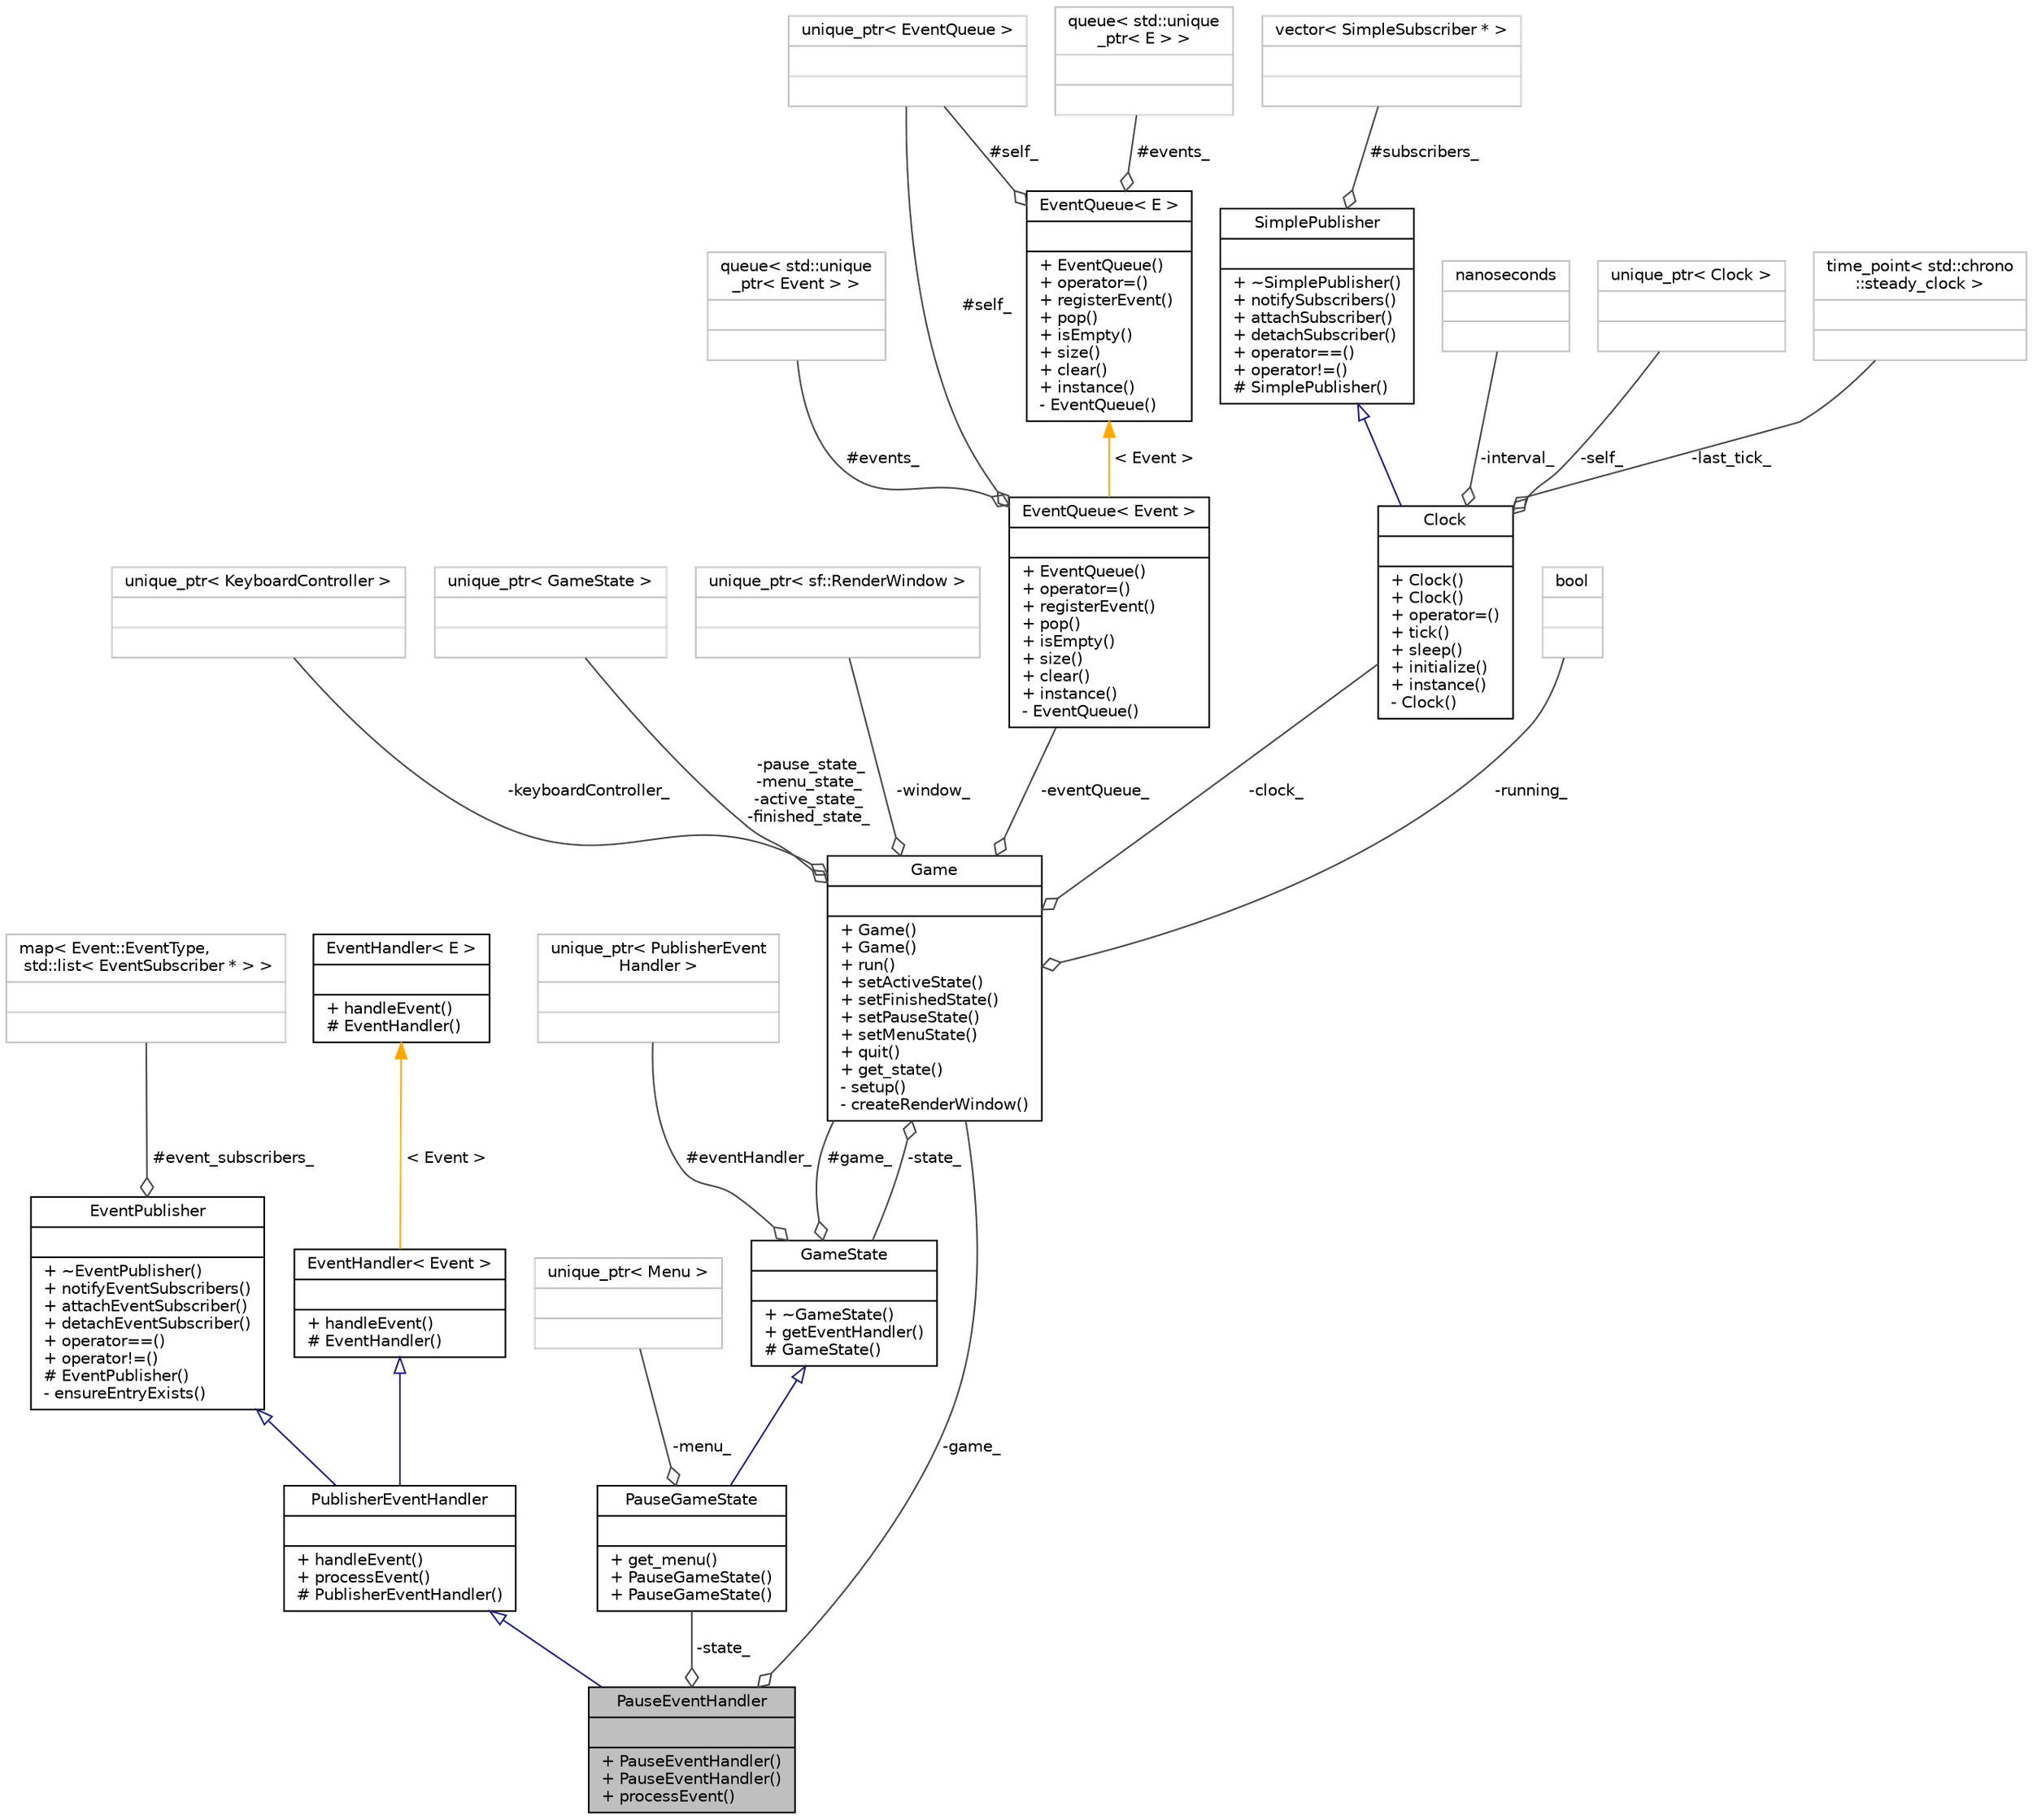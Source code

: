 digraph "PauseEventHandler"
{
 // INTERACTIVE_SVG=YES
 // LATEX_PDF_SIZE
  bgcolor="transparent";
  edge [fontname="Helvetica",fontsize="10",labelfontname="Helvetica",labelfontsize="10"];
  node [fontname="Helvetica",fontsize="10",shape=record];
  Node1 [label="{PauseEventHandler\n||+ PauseEventHandler()\l+ PauseEventHandler()\l+ processEvent()\l}",height=0.2,width=0.4,color="black", fillcolor="grey75", style="filled", fontcolor="black",tooltip=" "];
  Node2 -> Node1 [dir="back",color="midnightblue",fontsize="10",style="solid",arrowtail="onormal",fontname="Helvetica"];
  Node2 [label="{PublisherEventHandler\n||+ handleEvent()\l+ processEvent()\l# PublisherEventHandler()\l}",height=0.2,width=0.4,color="black",URL="$class_publisher_event_handler.html",tooltip="Extended EventHandler for Event class events with publisher capabilities."];
  Node3 -> Node2 [dir="back",color="midnightblue",fontsize="10",style="solid",arrowtail="onormal",fontname="Helvetica"];
  Node3 [label="{EventPublisher\n||+ ~EventPublisher()\l+ notifyEventSubscribers()\l+ attachEventSubscriber()\l+ detachEventSubscriber()\l+ operator==()\l+ operator!=()\l# EventPublisher()\l- ensureEntryExists()\l}",height=0.2,width=0.4,color="black",URL="$class_event_publisher.html",tooltip=" "];
  Node4 -> Node3 [color="grey25",fontsize="10",style="solid",label=" #event_subscribers_" ,arrowhead="odiamond",fontname="Helvetica"];
  Node4 [label="{map\< Event::EventType,\l std::list\< EventSubscriber * \> \>\n||}",height=0.2,width=0.4,color="grey75",tooltip=" "];
  Node5 -> Node2 [dir="back",color="midnightblue",fontsize="10",style="solid",arrowtail="onormal",fontname="Helvetica"];
  Node5 [label="{EventHandler\< Event \>\n||+ handleEvent()\l# EventHandler()\l}",height=0.2,width=0.4,color="black",URL="$class_event_handler.html",tooltip=" "];
  Node6 -> Node5 [dir="back",color="orange",fontsize="10",style="solid",label=" \< Event \>" ,fontname="Helvetica"];
  Node6 [label="{EventHandler\< E \>\n||+ handleEvent()\l# EventHandler()\l}",height=0.2,width=0.4,color="black",URL="$class_event_handler.html",tooltip=" "];
  Node7 -> Node1 [color="grey25",fontsize="10",style="solid",label=" -game_" ,arrowhead="odiamond",fontname="Helvetica"];
  Node7 [label="{Game\n||+ Game()\l+ Game()\l+ run()\l+ setActiveState()\l+ setFinishedState()\l+ setPauseState()\l+ setMenuState()\l+ quit()\l+ get_state()\l- setup()\l- createRenderWindow()\l}",height=0.2,width=0.4,color="black",URL="$class_game.html",tooltip=" "];
  Node8 -> Node7 [color="grey25",fontsize="10",style="solid",label=" -keyboardController_" ,arrowhead="odiamond",fontname="Helvetica"];
  Node8 [label="{unique_ptr\< KeyboardController \>\n||}",height=0.2,width=0.4,color="grey75",tooltip=" "];
  Node9 -> Node7 [color="grey25",fontsize="10",style="solid",label=" -pause_state_\n-menu_state_\n-active_state_\n-finished_state_" ,arrowhead="odiamond",fontname="Helvetica"];
  Node9 [label="{unique_ptr\< GameState \>\n||}",height=0.2,width=0.4,color="grey75",tooltip=" "];
  Node10 -> Node7 [color="grey25",fontsize="10",style="solid",label=" -window_" ,arrowhead="odiamond",fontname="Helvetica"];
  Node10 [label="{unique_ptr\< sf::RenderWindow \>\n||}",height=0.2,width=0.4,color="grey75",tooltip=" "];
  Node11 -> Node7 [color="grey25",fontsize="10",style="solid",label=" -eventQueue_" ,arrowhead="odiamond",fontname="Helvetica"];
  Node11 [label="{EventQueue\< Event \>\n||+ EventQueue()\l+ operator=()\l+ registerEvent()\l+ pop()\l+ isEmpty()\l+ size()\l+ clear()\l+ instance()\l- EventQueue()\l}",height=0.2,width=0.4,color="black",URL="$class_event_queue.html",tooltip=" "];
  Node12 -> Node11 [color="grey25",fontsize="10",style="solid",label=" #events_" ,arrowhead="odiamond",fontname="Helvetica"];
  Node12 [label="{queue\< std::unique\l_ptr\< Event \> \>\n||}",height=0.2,width=0.4,color="grey75",tooltip=" "];
  Node13 -> Node11 [color="grey25",fontsize="10",style="solid",label=" #self_" ,arrowhead="odiamond",fontname="Helvetica"];
  Node13 [label="{unique_ptr\< EventQueue \>\n||}",height=0.2,width=0.4,color="grey75",tooltip=" "];
  Node14 -> Node11 [dir="back",color="orange",fontsize="10",style="solid",label=" \< Event \>" ,fontname="Helvetica"];
  Node14 [label="{EventQueue\< E \>\n||+ EventQueue()\l+ operator=()\l+ registerEvent()\l+ pop()\l+ isEmpty()\l+ size()\l+ clear()\l+ instance()\l- EventQueue()\l}",height=0.2,width=0.4,color="black",URL="$class_event_queue.html",tooltip="Singleton class wrapper for std::queue<E>."];
  Node15 -> Node14 [color="grey25",fontsize="10",style="solid",label=" #events_" ,arrowhead="odiamond",fontname="Helvetica"];
  Node15 [label="{queue\< std::unique\l_ptr\< E \> \>\n||}",height=0.2,width=0.4,color="grey75",tooltip=" "];
  Node13 -> Node14 [color="grey25",fontsize="10",style="solid",label=" #self_" ,arrowhead="odiamond",fontname="Helvetica"];
  Node16 -> Node7 [color="grey25",fontsize="10",style="solid",label=" -clock_" ,arrowhead="odiamond",fontname="Helvetica"];
  Node16 [label="{Clock\n||+ Clock()\l+ Clock()\l+ operator=()\l+ tick()\l+ sleep()\l+ initialize()\l+ instance()\l- Clock()\l}",height=0.2,width=0.4,color="black",URL="$class_clock.html",tooltip="Represents an externally controlled clock running at a given frequency."];
  Node17 -> Node16 [dir="back",color="midnightblue",fontsize="10",style="solid",arrowtail="onormal",fontname="Helvetica"];
  Node17 [label="{SimplePublisher\n||+ ~SimplePublisher()\l+ notifySubscribers()\l+ attachSubscriber()\l+ detachSubscriber()\l+ operator==()\l+ operator!=()\l# SimplePublisher()\l}",height=0.2,width=0.4,color="black",URL="$class_simple_publisher.html",tooltip=" "];
  Node18 -> Node17 [color="grey25",fontsize="10",style="solid",label=" #subscribers_" ,arrowhead="odiamond",fontname="Helvetica"];
  Node18 [label="{vector\< SimpleSubscriber * \>\n||}",height=0.2,width=0.4,color="grey75",tooltip=" "];
  Node19 -> Node16 [color="grey25",fontsize="10",style="solid",label=" -interval_" ,arrowhead="odiamond",fontname="Helvetica"];
  Node19 [label="{nanoseconds\n||}",height=0.2,width=0.4,color="grey75",tooltip=" "];
  Node20 -> Node16 [color="grey25",fontsize="10",style="solid",label=" -self_" ,arrowhead="odiamond",fontname="Helvetica"];
  Node20 [label="{unique_ptr\< Clock \>\n||}",height=0.2,width=0.4,color="grey75",tooltip=" "];
  Node21 -> Node16 [color="grey25",fontsize="10",style="solid",label=" -last_tick_" ,arrowhead="odiamond",fontname="Helvetica"];
  Node21 [label="{time_point\< std::chrono\l::steady_clock \>\n||}",height=0.2,width=0.4,color="grey75",tooltip=" "];
  Node22 -> Node7 [color="grey25",fontsize="10",style="solid",label=" -running_" ,arrowhead="odiamond",fontname="Helvetica"];
  Node22 [label="{bool\n||}",height=0.2,width=0.4,color="grey75",tooltip=" "];
  Node23 -> Node7 [color="grey25",fontsize="10",style="solid",label=" -state_" ,arrowhead="odiamond",fontname="Helvetica"];
  Node23 [label="{GameState\n||+ ~GameState()\l+ getEventHandler()\l# GameState()\l}",height=0.2,width=0.4,color="black",URL="$class_game_state.html",tooltip=" "];
  Node7 -> Node23 [color="grey25",fontsize="10",style="solid",label=" #game_" ,arrowhead="odiamond",fontname="Helvetica"];
  Node24 -> Node23 [color="grey25",fontsize="10",style="solid",label=" #eventHandler_" ,arrowhead="odiamond",fontname="Helvetica"];
  Node24 [label="{unique_ptr\< PublisherEvent\lHandler \>\n||}",height=0.2,width=0.4,color="grey75",tooltip=" "];
  Node25 -> Node1 [color="grey25",fontsize="10",style="solid",label=" -state_" ,arrowhead="odiamond",fontname="Helvetica"];
  Node25 [label="{PauseGameState\n||+ get_menu()\l+ PauseGameState()\l+ PauseGameState()\l}",height=0.2,width=0.4,color="black",URL="$class_pause_game_state.html",tooltip=" "];
  Node23 -> Node25 [dir="back",color="midnightblue",fontsize="10",style="solid",arrowtail="onormal",fontname="Helvetica"];
  Node26 -> Node25 [color="grey25",fontsize="10",style="solid",label=" -menu_" ,arrowhead="odiamond",fontname="Helvetica"];
  Node26 [label="{unique_ptr\< Menu \>\n||}",height=0.2,width=0.4,color="grey75",tooltip=" "];
}
